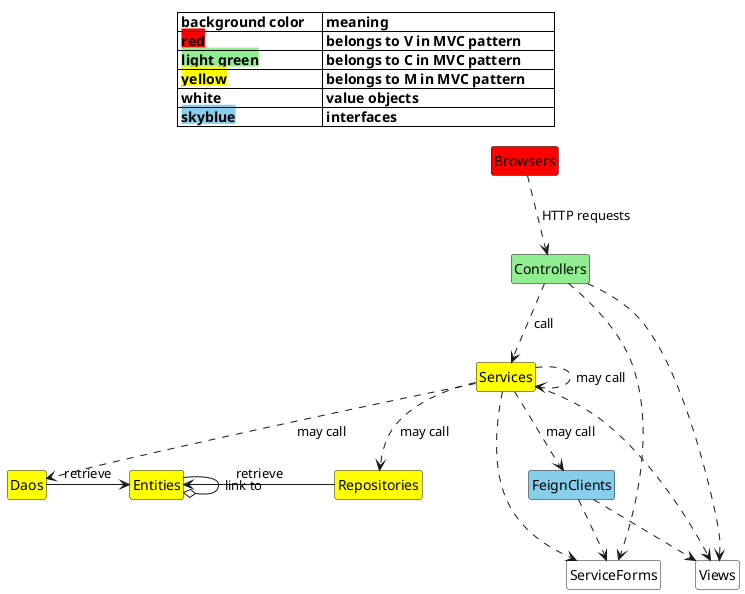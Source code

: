 @startuml

hide circle
hide empty member

scale max 800 width

title
  |= background color     |= meaning                            |
  | <back:red>red</back>  | belongs to V in MVC pattern         |
  | <back:lightgreen>light green</back>  | belongs to C in MVC pattern     |
  | <back:yellow>yellow</back>  | belongs to M in MVC pattern   |
  | <back:white>white</back>  | value objects   |
  | <back:skyblue>skyblue</back>  | interfaces   |
end title


together {

  class ServiceForms  #white
  class Views         #white
}



together {
  class Browsers #red
  class Controllers  #lightgreen
  class Services     #yellow

}
class FeignClients #skyblue



together {

  class Entities  #yellow
  class Repositories  #yellow
  class Daos  #yellow
}





Browsers ..> Controllers : HTTP requests

Controllers ..> Services : call
Services ..> Services : may call
Services ..> Repositories : may call
Services ..> Daos : may call
Services ..> FeignClients : may call

Daos -> Entities : retrieve
Entities <- Repositories : retrieve
Entities --o Entities : link to

Controllers ..> Views
Controllers ..> ServiceForms

Services ..> Views
Services ..> ServiceForms

FeignClients ..> Views
FeignClients ..> ServiceForms




@enduml